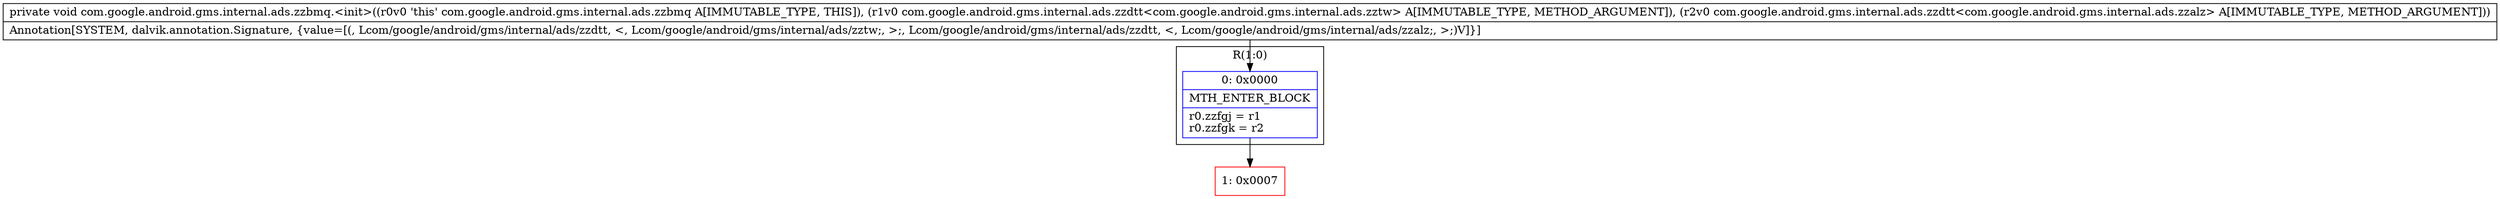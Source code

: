 digraph "CFG forcom.google.android.gms.internal.ads.zzbmq.\<init\>(Lcom\/google\/android\/gms\/internal\/ads\/zzdtt;Lcom\/google\/android\/gms\/internal\/ads\/zzdtt;)V" {
subgraph cluster_Region_461950830 {
label = "R(1:0)";
node [shape=record,color=blue];
Node_0 [shape=record,label="{0\:\ 0x0000|MTH_ENTER_BLOCK\l|r0.zzfgj = r1\lr0.zzfgk = r2\l}"];
}
Node_1 [shape=record,color=red,label="{1\:\ 0x0007}"];
MethodNode[shape=record,label="{private void com.google.android.gms.internal.ads.zzbmq.\<init\>((r0v0 'this' com.google.android.gms.internal.ads.zzbmq A[IMMUTABLE_TYPE, THIS]), (r1v0 com.google.android.gms.internal.ads.zzdtt\<com.google.android.gms.internal.ads.zztw\> A[IMMUTABLE_TYPE, METHOD_ARGUMENT]), (r2v0 com.google.android.gms.internal.ads.zzdtt\<com.google.android.gms.internal.ads.zzalz\> A[IMMUTABLE_TYPE, METHOD_ARGUMENT]))  | Annotation[SYSTEM, dalvik.annotation.Signature, \{value=[(, Lcom\/google\/android\/gms\/internal\/ads\/zzdtt, \<, Lcom\/google\/android\/gms\/internal\/ads\/zztw;, \>;, Lcom\/google\/android\/gms\/internal\/ads\/zzdtt, \<, Lcom\/google\/android\/gms\/internal\/ads\/zzalz;, \>;)V]\}]\l}"];
MethodNode -> Node_0;
Node_0 -> Node_1;
}

